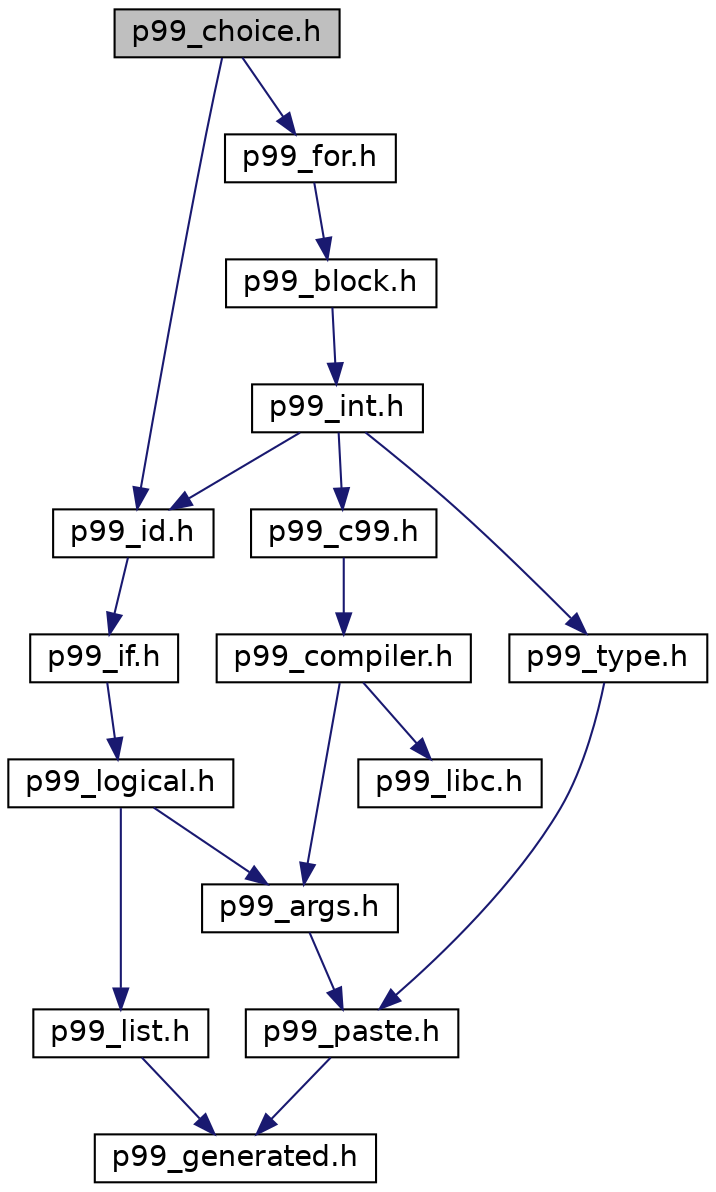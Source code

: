 digraph "p99_choice.h"
{
 // LATEX_PDF_SIZE
  edge [fontname="Helvetica",fontsize="14",labelfontname="Helvetica",labelfontsize="14"];
  node [fontname="Helvetica",fontsize="14",shape=record];
  Node1 [label="p99_choice.h",height=0.2,width=0.4,color="black", fillcolor="grey75", style="filled", fontcolor="black",tooltip="Choice macros that implement ‘static inline’ table lookup."];
  Node1 -> Node2 [color="midnightblue",fontsize="14",style="solid",fontname="Helvetica"];
  Node2 [label="p99_id.h",height=0.2,width=0.4,color="black", fillcolor="white", style="filled",URL="$p99__id_8h.html",tooltip="Implement a simple FILEID that changes each time this file is included somewhere."];
  Node2 -> Node3 [color="midnightblue",fontsize="14",style="solid",fontname="Helvetica"];
  Node3 [label="p99_if.h",height=0.2,width=0.4,color="black", fillcolor="white", style="filled",URL="$p99__if_8h.html",tooltip="preprocessor conditionals to use inside macros"];
  Node3 -> Node4 [color="midnightblue",fontsize="14",style="solid",fontname="Helvetica"];
  Node4 [label="p99_logical.h",height=0.2,width=0.4,color="black", fillcolor="white", style="filled",URL="$p99__logical_8h.html",tooltip="macros to handle Boolean conditions at compile time."];
  Node4 -> Node5 [color="midnightblue",fontsize="14",style="solid",fontname="Helvetica"];
  Node5 [label="p99_args.h",height=0.2,width=0.4,color="black", fillcolor="white", style="filled",URL="$p99__args_8h.html",tooltip="Providing macros that handle variadic macro argument lists."];
  Node5 -> Node6 [color="midnightblue",fontsize="14",style="solid",fontname="Helvetica"];
  Node6 [label="p99_paste.h",height=0.2,width=0.4,color="black", fillcolor="white", style="filled",URL="$p99__paste_8h.html",tooltip="macros that paste tokens in a predictable way"];
  Node6 -> Node7 [color="midnightblue",fontsize="14",style="solid",fontname="Helvetica"];
  Node7 [label="p99_generated.h",height=0.2,width=0.4,color="black", fillcolor="white", style="filled",URL="$p99__generated_8h.html",tooltip="automatically generated macros to handle variadic macros."];
  Node4 -> Node8 [color="midnightblue",fontsize="14",style="solid",fontname="Helvetica"];
  Node8 [label="p99_list.h",height=0.2,width=0.4,color="black", fillcolor="white", style="filled",URL="$p99__list_8h.html",tooltip="Basis macros to process the parameter list of a variadic macro."];
  Node8 -> Node7 [color="midnightblue",fontsize="14",style="solid",fontname="Helvetica"];
  Node1 -> Node9 [color="midnightblue",fontsize="14",style="solid",fontname="Helvetica"];
  Node9 [label="p99_for.h",height=0.2,width=0.4,color="black", fillcolor="white", style="filled",URL="$p99__for_8h.html",tooltip="A preprocessor for loop implementation and some derived list handling macros."];
  Node9 -> Node10 [color="midnightblue",fontsize="14",style="solid",fontname="Helvetica"];
  Node10 [label="p99_block.h",height=0.2,width=0.4,color="black", fillcolor="white", style="filled",URL="$p99__block_8h.html",tooltip="Macros that implement controlling blocks."];
  Node10 -> Node11 [color="midnightblue",fontsize="14",style="solid",fontname="Helvetica"];
  Node11 [label="p99_int.h",height=0.2,width=0.4,color="black", fillcolor="white", style="filled",URL="$p99__int_8h.html",tooltip="Macros handling integer types and initialization."];
  Node11 -> Node12 [color="midnightblue",fontsize="14",style="solid",fontname="Helvetica"];
  Node12 [label="p99_c99.h",height=0.2,width=0.4,color="black", fillcolor="white", style="filled",URL="$p99__c99_8h.html",tooltip="C99 specific include files that are required by the standard."];
  Node12 -> Node13 [color="midnightblue",fontsize="14",style="solid",fontname="Helvetica"];
  Node13 [label="p99_compiler.h",height=0.2,width=0.4,color="black", fillcolor="white", style="filled",URL="$p99__compiler_8h.html",tooltip="Group compiler dependencies together in one file."];
  Node13 -> Node5 [color="midnightblue",fontsize="14",style="solid",fontname="Helvetica"];
  Node13 -> Node14 [color="midnightblue",fontsize="14",style="solid",fontname="Helvetica"];
  Node14 [label="p99_libc.h",height=0.2,width=0.4,color="black", fillcolor="white", style="filled",URL="$p99__libc_8h.html",tooltip="Group C library dependencies together in one file."];
  Node11 -> Node2 [color="midnightblue",fontsize="14",style="solid",fontname="Helvetica"];
  Node11 -> Node15 [color="midnightblue",fontsize="14",style="solid",fontname="Helvetica"];
  Node15 [label="p99_type.h",height=0.2,width=0.4,color="black", fillcolor="white", style="filled",URL="$p99__type_8h.html",tooltip=" "];
  Node15 -> Node6 [color="midnightblue",fontsize="14",style="solid",fontname="Helvetica"];
}
